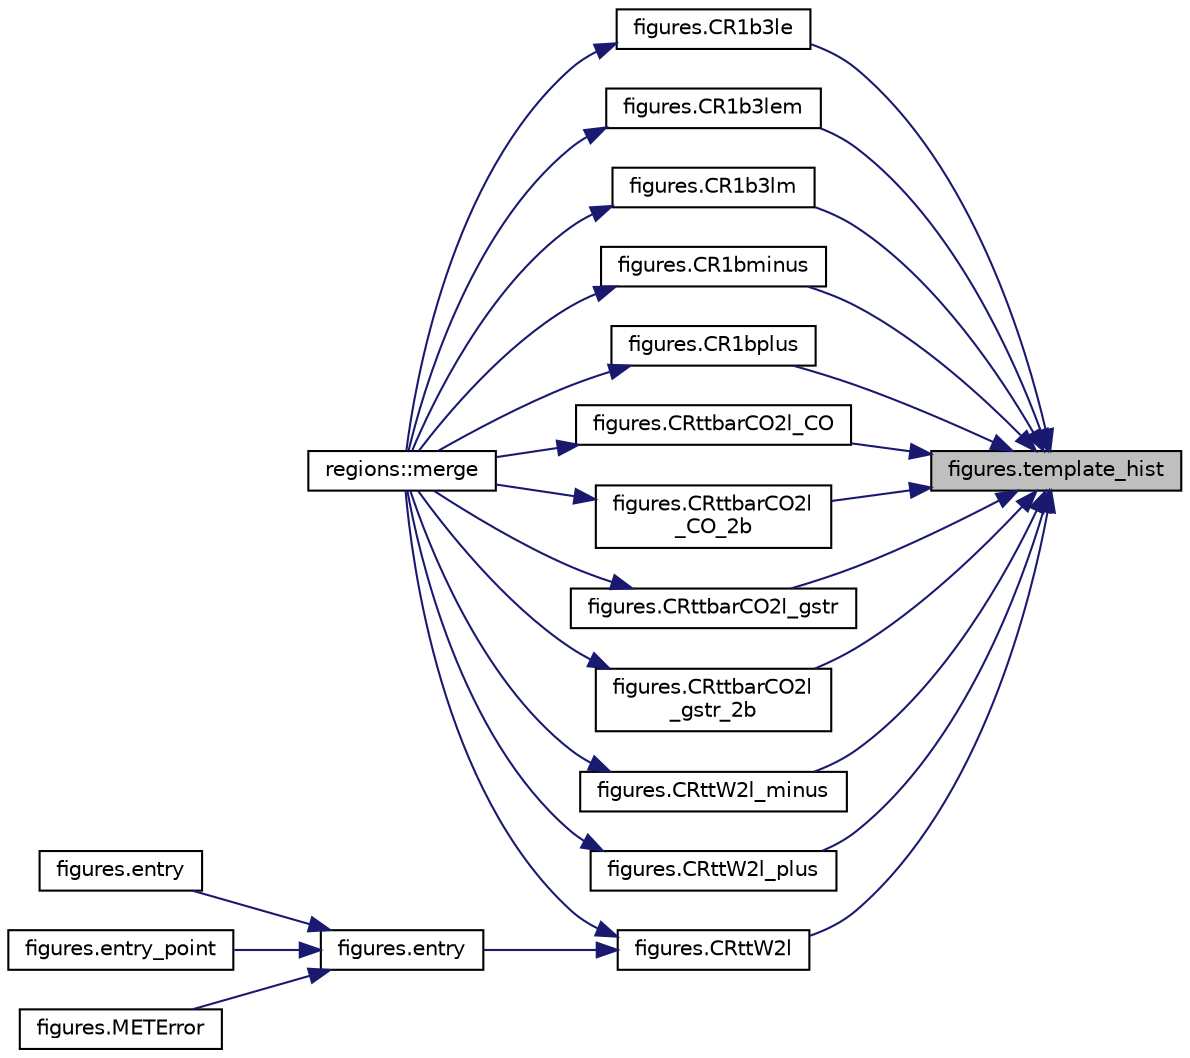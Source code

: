 digraph "figures.template_hist"
{
 // INTERACTIVE_SVG=YES
 // LATEX_PDF_SIZE
  edge [fontname="Helvetica",fontsize="10",labelfontname="Helvetica",labelfontsize="10"];
  node [fontname="Helvetica",fontsize="10",shape=record];
  rankdir="RL";
  Node1 [label="figures.template_hist",height=0.2,width=0.4,color="black", fillcolor="grey75", style="filled", fontcolor="black",tooltip=" "];
  Node1 -> Node2 [dir="back",color="midnightblue",fontsize="10",style="solid",fontname="Helvetica"];
  Node2 [label="figures.CR1b3le",height=0.2,width=0.4,color="black", fillcolor="white", style="filled",URL="$namespacefigures.html#aee12770fcae74aea334a4e7b2b7774e1",tooltip=" "];
  Node2 -> Node3 [dir="back",color="midnightblue",fontsize="10",style="solid",fontname="Helvetica"];
  Node3 [label="regions::merge",height=0.2,width=0.4,color="black", fillcolor="white", style="filled",URL="$classregions.html#aefc0916bc31bfb139b311846a0e33c3a",tooltip=" "];
  Node1 -> Node4 [dir="back",color="midnightblue",fontsize="10",style="solid",fontname="Helvetica"];
  Node4 [label="figures.CR1b3lem",height=0.2,width=0.4,color="black", fillcolor="white", style="filled",URL="$namespacefigures.html#a1098026204eae17b921065ceebb72be7",tooltip=" "];
  Node4 -> Node3 [dir="back",color="midnightblue",fontsize="10",style="solid",fontname="Helvetica"];
  Node1 -> Node5 [dir="back",color="midnightblue",fontsize="10",style="solid",fontname="Helvetica"];
  Node5 [label="figures.CR1b3lm",height=0.2,width=0.4,color="black", fillcolor="white", style="filled",URL="$namespacefigures.html#a05183b2d7b13db1d146846c1607f395a",tooltip=" "];
  Node5 -> Node3 [dir="back",color="midnightblue",fontsize="10",style="solid",fontname="Helvetica"];
  Node1 -> Node6 [dir="back",color="midnightblue",fontsize="10",style="solid",fontname="Helvetica"];
  Node6 [label="figures.CR1bminus",height=0.2,width=0.4,color="black", fillcolor="white", style="filled",URL="$namespacefigures.html#ac4f134cc0b8b3dc3dd83427e5557c443",tooltip=" "];
  Node6 -> Node3 [dir="back",color="midnightblue",fontsize="10",style="solid",fontname="Helvetica"];
  Node1 -> Node7 [dir="back",color="midnightblue",fontsize="10",style="solid",fontname="Helvetica"];
  Node7 [label="figures.CR1bplus",height=0.2,width=0.4,color="black", fillcolor="white", style="filled",URL="$namespacefigures.html#a1f85cef3f3b44885f07d963ab8050bf9",tooltip=" "];
  Node7 -> Node3 [dir="back",color="midnightblue",fontsize="10",style="solid",fontname="Helvetica"];
  Node1 -> Node8 [dir="back",color="midnightblue",fontsize="10",style="solid",fontname="Helvetica"];
  Node8 [label="figures.CRttbarCO2l_CO",height=0.2,width=0.4,color="black", fillcolor="white", style="filled",URL="$namespacefigures.html#a2934a7660cf3785301e503ab34a1d7f9",tooltip=" "];
  Node8 -> Node3 [dir="back",color="midnightblue",fontsize="10",style="solid",fontname="Helvetica"];
  Node1 -> Node9 [dir="back",color="midnightblue",fontsize="10",style="solid",fontname="Helvetica"];
  Node9 [label="figures.CRttbarCO2l\l_CO_2b",height=0.2,width=0.4,color="black", fillcolor="white", style="filled",URL="$namespacefigures.html#a529d6c0b5be4f794e93de3e30413809a",tooltip=" "];
  Node9 -> Node3 [dir="back",color="midnightblue",fontsize="10",style="solid",fontname="Helvetica"];
  Node1 -> Node10 [dir="back",color="midnightblue",fontsize="10",style="solid",fontname="Helvetica"];
  Node10 [label="figures.CRttbarCO2l_gstr",height=0.2,width=0.4,color="black", fillcolor="white", style="filled",URL="$namespacefigures.html#a032a8e7126679a3da7099a66f43a0b70",tooltip=" "];
  Node10 -> Node3 [dir="back",color="midnightblue",fontsize="10",style="solid",fontname="Helvetica"];
  Node1 -> Node11 [dir="back",color="midnightblue",fontsize="10",style="solid",fontname="Helvetica"];
  Node11 [label="figures.CRttbarCO2l\l_gstr_2b",height=0.2,width=0.4,color="black", fillcolor="white", style="filled",URL="$namespacefigures.html#ae807c2b73621981ae598033f8aa880a3",tooltip=" "];
  Node11 -> Node3 [dir="back",color="midnightblue",fontsize="10",style="solid",fontname="Helvetica"];
  Node1 -> Node12 [dir="back",color="midnightblue",fontsize="10",style="solid",fontname="Helvetica"];
  Node12 [label="figures.CRttW2l",height=0.2,width=0.4,color="black", fillcolor="white", style="filled",URL="$namespacefigures.html#a4e34cbdff38177e3c192ff4439407749",tooltip=" "];
  Node12 -> Node13 [dir="back",color="midnightblue",fontsize="10",style="solid",fontname="Helvetica"];
  Node13 [label="figures.entry",height=0.2,width=0.4,color="black", fillcolor="white", style="filled",URL="$namespacefigures.html#a14189d6700a7bc291b499af0fb1c6180",tooltip=" "];
  Node13 -> Node14 [dir="back",color="midnightblue",fontsize="10",style="solid",fontname="Helvetica"];
  Node14 [label="figures.entry",height=0.2,width=0.4,color="black", fillcolor="white", style="filled",URL="$namespacefigures.html#a4425b98eb197b43b0612e82573268ce2",tooltip=" "];
  Node13 -> Node15 [dir="back",color="midnightblue",fontsize="10",style="solid",fontname="Helvetica"];
  Node15 [label="figures.entry_point",height=0.2,width=0.4,color="black", fillcolor="white", style="filled",URL="$namespacefigures.html#a0f675134a908de3a789c674dd3cc17d4",tooltip=" "];
  Node13 -> Node16 [dir="back",color="midnightblue",fontsize="10",style="solid",fontname="Helvetica"];
  Node16 [label="figures.METError",height=0.2,width=0.4,color="black", fillcolor="white", style="filled",URL="$namespacefigures.html#ad368148d68f494d607deac54588bdc02",tooltip=" "];
  Node12 -> Node3 [dir="back",color="midnightblue",fontsize="10",style="solid",fontname="Helvetica"];
  Node1 -> Node17 [dir="back",color="midnightblue",fontsize="10",style="solid",fontname="Helvetica"];
  Node17 [label="figures.CRttW2l_minus",height=0.2,width=0.4,color="black", fillcolor="white", style="filled",URL="$namespacefigures.html#ac53318ad1fde76d5250b3a930dae2246",tooltip=" "];
  Node17 -> Node3 [dir="back",color="midnightblue",fontsize="10",style="solid",fontname="Helvetica"];
  Node1 -> Node18 [dir="back",color="midnightblue",fontsize="10",style="solid",fontname="Helvetica"];
  Node18 [label="figures.CRttW2l_plus",height=0.2,width=0.4,color="black", fillcolor="white", style="filled",URL="$namespacefigures.html#a66037dc90f56b62709c8003c43172c34",tooltip=" "];
  Node18 -> Node3 [dir="back",color="midnightblue",fontsize="10",style="solid",fontname="Helvetica"];
}
